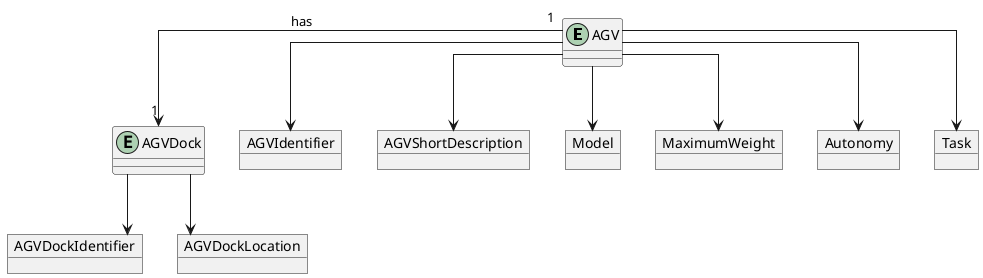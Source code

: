 @startuml

skinparam linetype ortho

entity AGV
entity AGVDock
object AGVIdentifier
object AGVShortDescription
object Model
object MaximumWeight
object Autonomy
object Task
object AGVDockIdentifier
object AGVDockLocation

AGV "1" --> "1" AGVDock : has

AGV --> AGVIdentifier
AGV --> AGVShortDescription
AGV --> Model
AGV --> MaximumWeight
AGV --> Autonomy
AGV --> Task
AGVDock --> AGVDockLocation
AGVDock --> AGVDockIdentifier